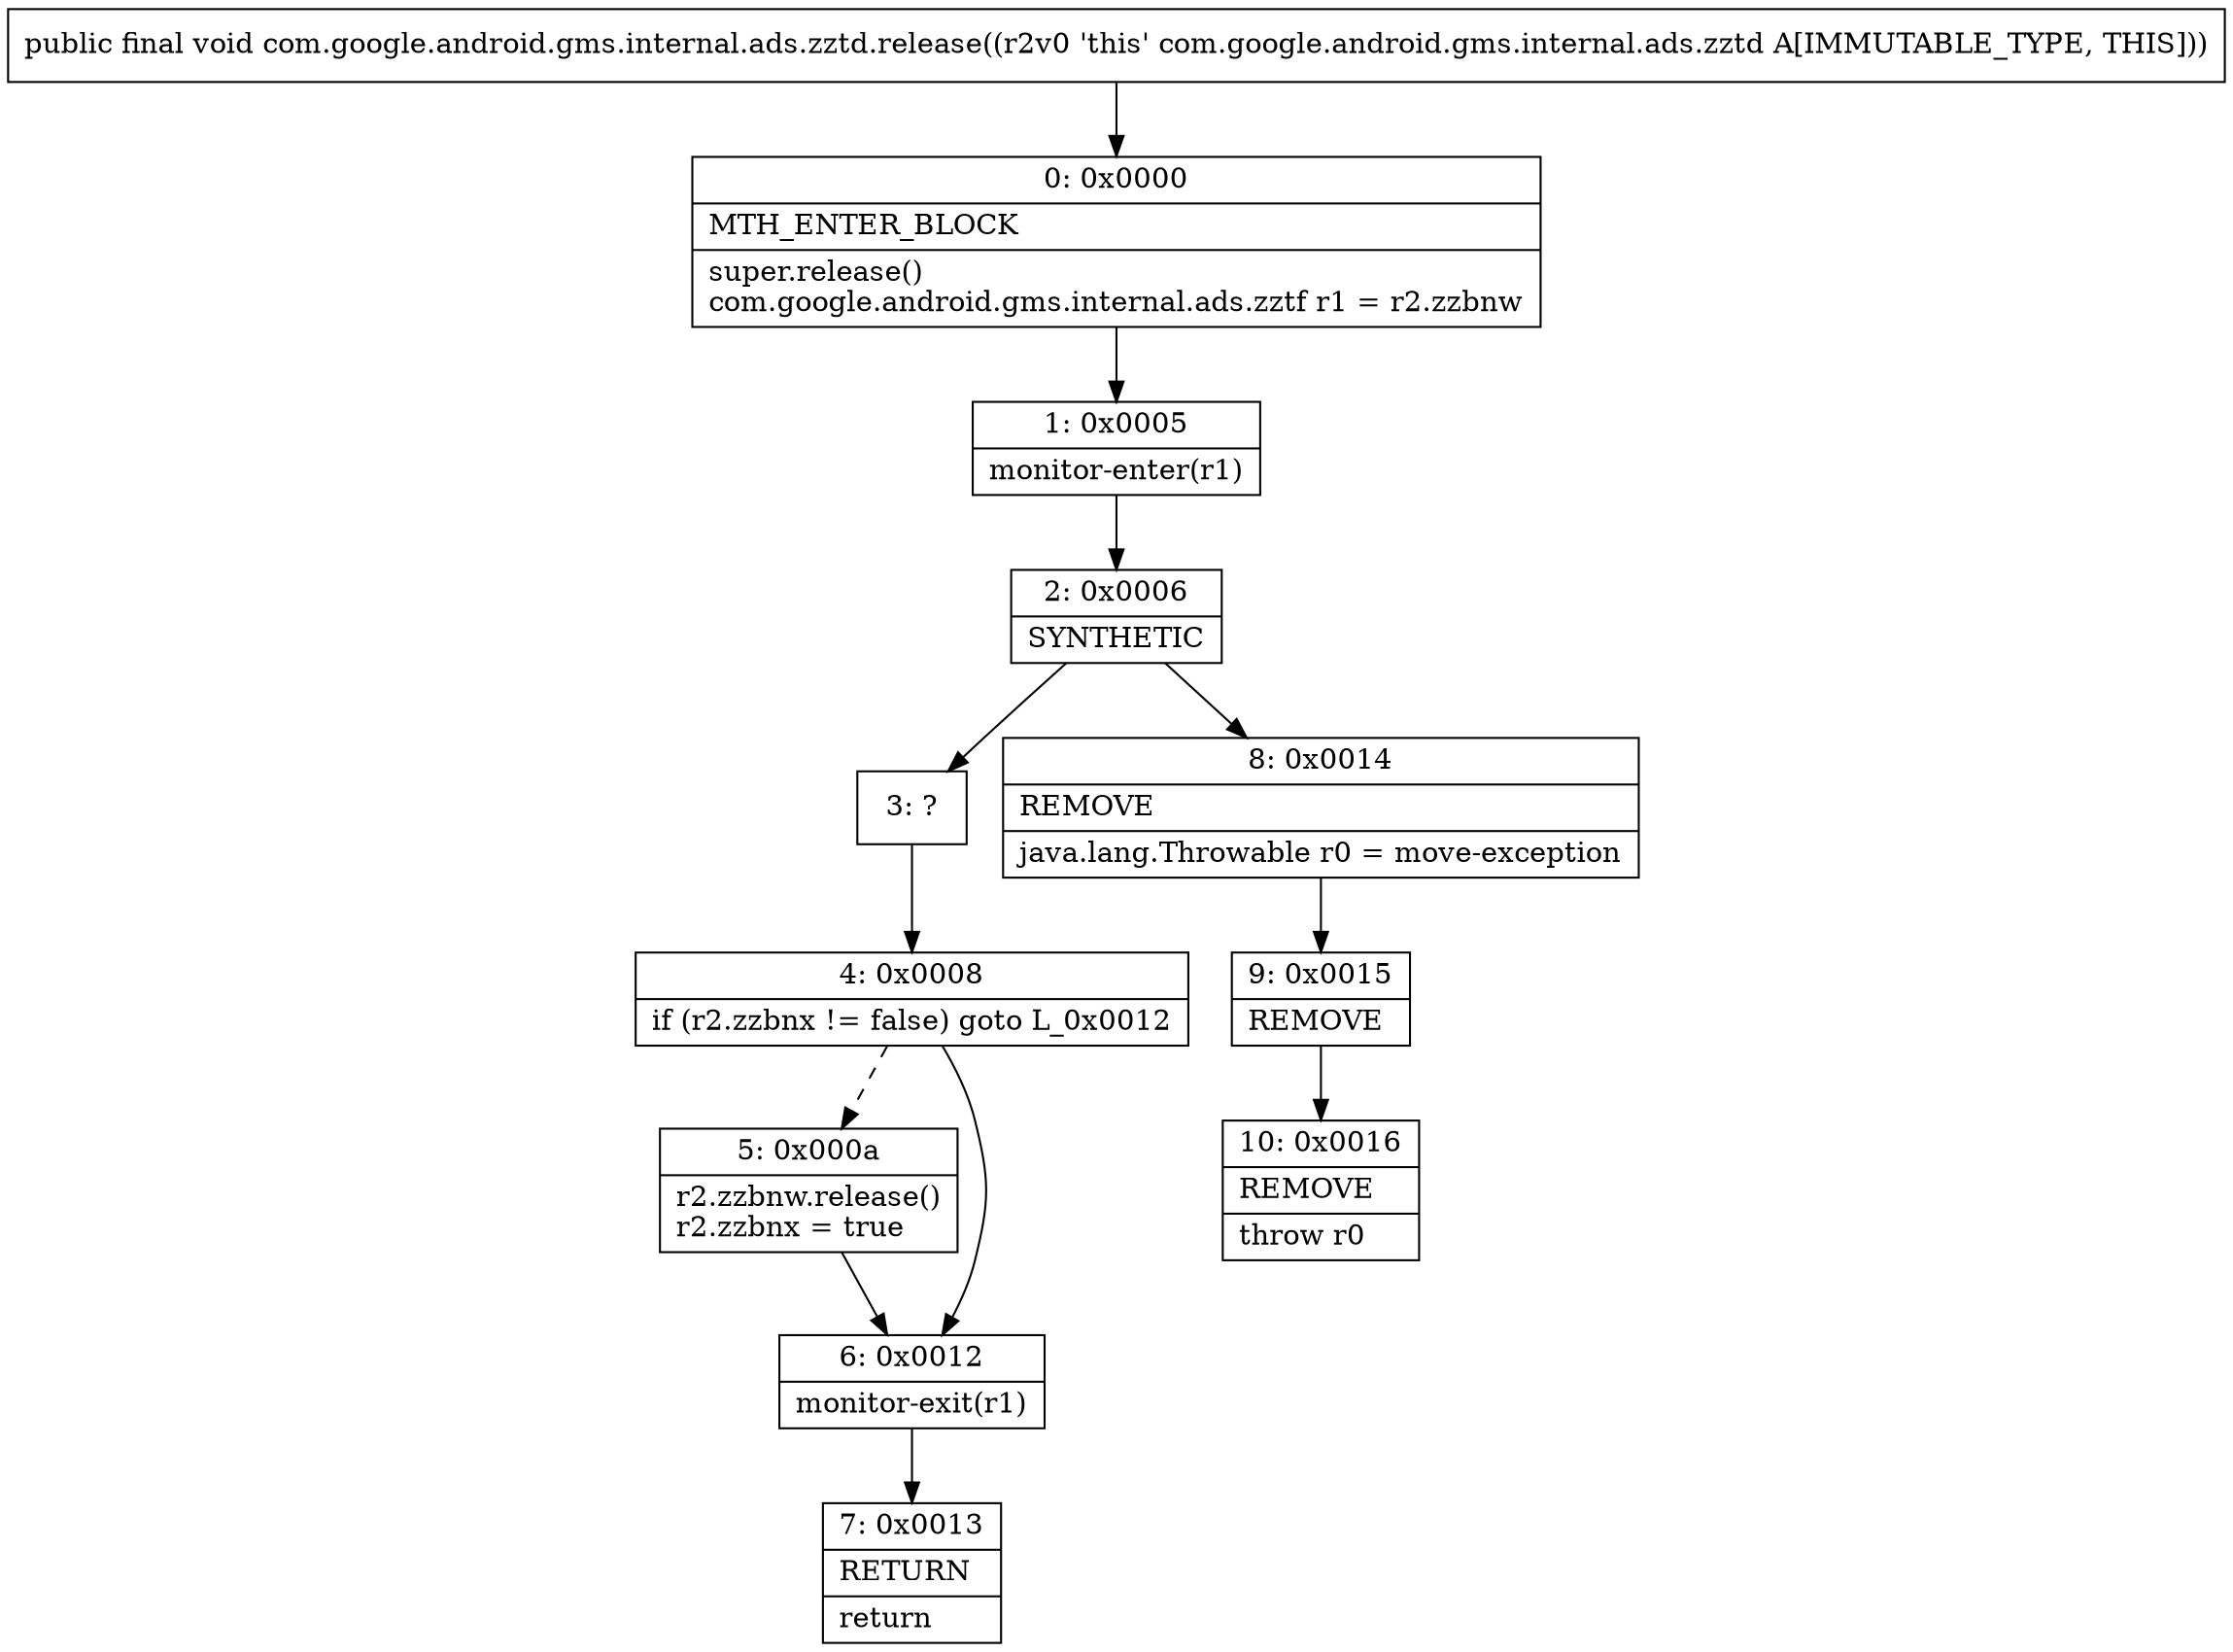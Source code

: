 digraph "CFG forcom.google.android.gms.internal.ads.zztd.release()V" {
Node_0 [shape=record,label="{0\:\ 0x0000|MTH_ENTER_BLOCK\l|super.release()\lcom.google.android.gms.internal.ads.zztf r1 = r2.zzbnw\l}"];
Node_1 [shape=record,label="{1\:\ 0x0005|monitor\-enter(r1)\l}"];
Node_2 [shape=record,label="{2\:\ 0x0006|SYNTHETIC\l}"];
Node_3 [shape=record,label="{3\:\ ?}"];
Node_4 [shape=record,label="{4\:\ 0x0008|if (r2.zzbnx != false) goto L_0x0012\l}"];
Node_5 [shape=record,label="{5\:\ 0x000a|r2.zzbnw.release()\lr2.zzbnx = true\l}"];
Node_6 [shape=record,label="{6\:\ 0x0012|monitor\-exit(r1)\l}"];
Node_7 [shape=record,label="{7\:\ 0x0013|RETURN\l|return\l}"];
Node_8 [shape=record,label="{8\:\ 0x0014|REMOVE\l|java.lang.Throwable r0 = move\-exception\l}"];
Node_9 [shape=record,label="{9\:\ 0x0015|REMOVE\l}"];
Node_10 [shape=record,label="{10\:\ 0x0016|REMOVE\l|throw r0\l}"];
MethodNode[shape=record,label="{public final void com.google.android.gms.internal.ads.zztd.release((r2v0 'this' com.google.android.gms.internal.ads.zztd A[IMMUTABLE_TYPE, THIS])) }"];
MethodNode -> Node_0;
Node_0 -> Node_1;
Node_1 -> Node_2;
Node_2 -> Node_3;
Node_2 -> Node_8;
Node_3 -> Node_4;
Node_4 -> Node_5[style=dashed];
Node_4 -> Node_6;
Node_5 -> Node_6;
Node_6 -> Node_7;
Node_8 -> Node_9;
Node_9 -> Node_10;
}

